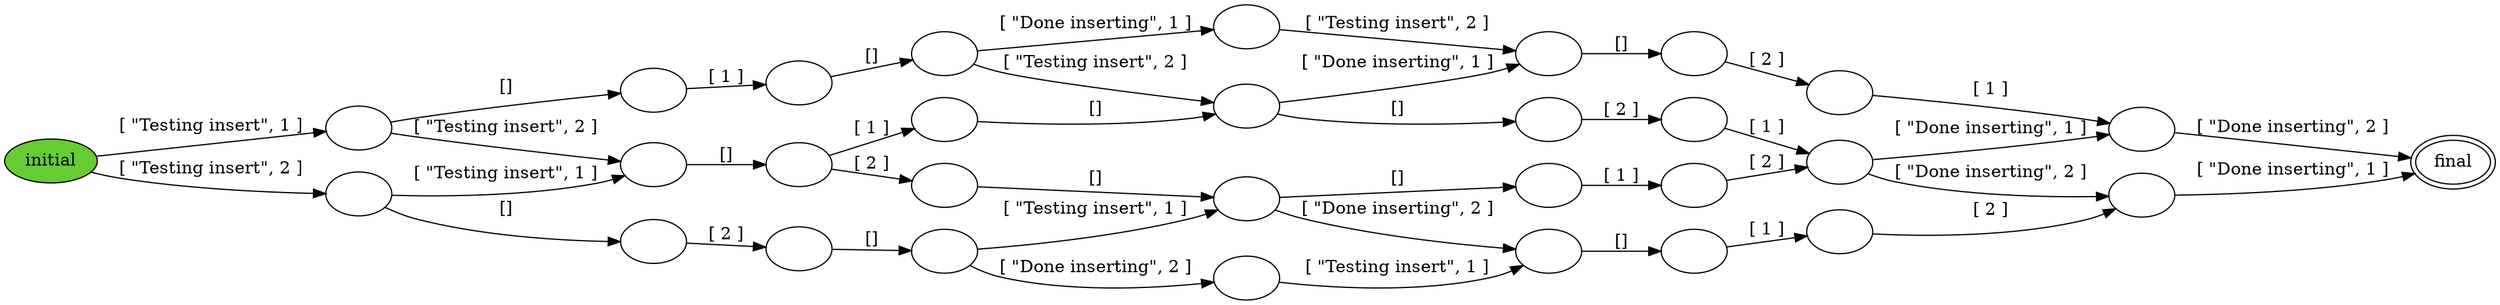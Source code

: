 digraph {
  rankdir = "LR"
  s0 [label=""]
  s1 [label=""]
  s2 [label=""]
  s3 [label="initial",style=filled,fillcolor="#66cc33"]
  s4 [label=""]
  s5 [label=""]
  s6 [label=""]
  s7 [label=""]
  s8 [label=""]
  s9 [label=""]
  s10 [label=""]
  s11 [label=""]
  s12 [label=""]
  s13 [label=""]
  s14 [label=""]
  s15 [label=""]
  s16 [label=""]
  s17 [peripheries=2,label="final"]
  s18 [label=""]
  s19 [label=""]
  s20 [label=""]
  s21 [label=""]
  s22 [label=""]
  s23 [label=""]
  s24 [label=""]
  s25 [label=""]
  s26 [label=""]
  s27 [label=""]
  s28 [label=""]
  s29 [label=""]
  s30 [label=""]
  s13 -> s17 [label="[ \"Done inserting\", 1 ]"]
  s18 -> s17 [label="[ \"Done inserting\", 2 ]"]
  s10 -> s18 [label="[ 1 ]"]
  s30 -> s18 [label="[ \"Done inserting\", 1 ]"]
  s30 -> s13 [label="[ \"Done inserting\", 2 ]"]
  s26 -> s13 [label="[ 2 ]"]
  s25 -> s10 [label="[ 2 ]"]
  s12 -> s30 [label="[ 1 ]"]
  s16 -> s30 [label="[ 2 ]"]
  s4 -> s26 [label="[ 1 ]"]
  s6 -> s25 [label="[]"]
  s28 -> s12 [label="[ 2 ]"]
  s24 -> s16 [label="[ 1 ]"]
  s9 -> s4 [label="[]"]
  s21 -> s6 [label="[ \"Testing insert\", 2 ]"]
  s27 -> s28 [label="[]"]
  s27 -> s6 [label="[ \"Done inserting\", 1 ]"]
  s11 -> s24 [label="[]"]
  s11 -> s9 [label="[ \"Done inserting\", 2 ]"]
  s8 -> s9 [label="[ \"Testing insert\", 1 ]"]
  s19 -> s21 [label="[ \"Done inserting\", 1 ]"]
  s19 -> s27 [label="[ \"Testing insert\", 2 ]"]
  s23 -> s27 [label="[]"]
  s22 -> s11 [label="[]"]
  s2 -> s8 [label="[ \"Done inserting\", 2 ]"]
  s2 -> s11 [label="[ \"Testing insert\", 1 ]"]
  s7 -> s19 [label="[]"]
  s1 -> s22 [label="[ 2 ]"]
  s1 -> s23 [label="[ 1 ]"]
  s15 -> s2 [label="[]"]
  s20 -> s7 [label="[ 1 ]"]
  s5 -> s1 [label="[]"]
  s14 -> s15 [label="[ 2 ]"]
  s0 -> s20 [label="[]"]
  s0 -> s5 [label="[ \"Testing insert\", 2 ]"]
  s29 -> s14 [label="[]"]
  s29 -> s5 [label="[ \"Testing insert\", 1 ]"]
  s3 -> s29 [label="[ \"Testing insert\", 2 ]"]
  s3 -> s0 [label="[ \"Testing insert\", 1 ]"]
}
